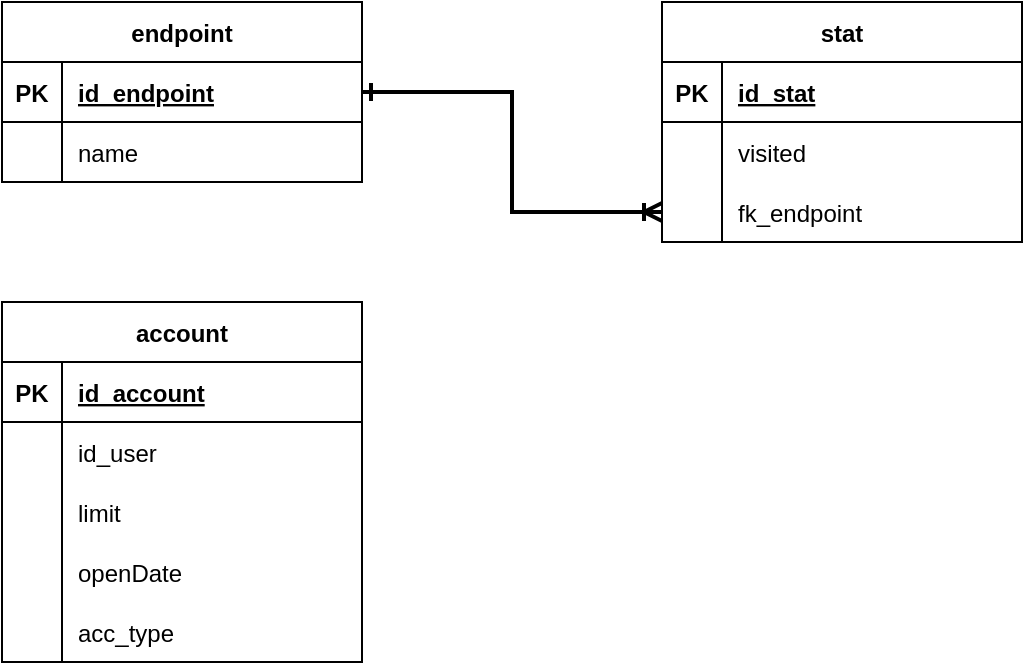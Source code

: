 <mxfile version="20.7.3"><diagram id="MrVJgG0boEN_5RBkuXI7" name="Page-1"><mxGraphModel dx="1434" dy="749" grid="1" gridSize="10" guides="1" tooltips="1" connect="1" arrows="1" fold="1" page="1" pageScale="1" pageWidth="850" pageHeight="1100" math="0" shadow="0"><root><mxCell id="0"/><mxCell id="1" parent="0"/><mxCell id="-ovDpYaP9zOGc5vQtA20-2" value="endpoint" style="shape=table;startSize=30;container=1;collapsible=1;childLayout=tableLayout;fixedRows=1;rowLines=0;fontStyle=1;align=center;resizeLast=1;" parent="1" vertex="1"><mxGeometry x="80" y="110" width="180" height="90" as="geometry"/></mxCell><mxCell id="-ovDpYaP9zOGc5vQtA20-3" value="" style="shape=tableRow;horizontal=0;startSize=0;swimlaneHead=0;swimlaneBody=0;fillColor=none;collapsible=0;dropTarget=0;points=[[0,0.5],[1,0.5]];portConstraint=eastwest;top=0;left=0;right=0;bottom=1;" parent="-ovDpYaP9zOGc5vQtA20-2" vertex="1"><mxGeometry y="30" width="180" height="30" as="geometry"/></mxCell><mxCell id="-ovDpYaP9zOGc5vQtA20-4" value="PK" style="shape=partialRectangle;connectable=0;fillColor=none;top=0;left=0;bottom=0;right=0;fontStyle=1;overflow=hidden;" parent="-ovDpYaP9zOGc5vQtA20-3" vertex="1"><mxGeometry width="30" height="30" as="geometry"><mxRectangle width="30" height="30" as="alternateBounds"/></mxGeometry></mxCell><mxCell id="-ovDpYaP9zOGc5vQtA20-5" value="id_endpoint" style="shape=partialRectangle;connectable=0;fillColor=none;top=0;left=0;bottom=0;right=0;align=left;spacingLeft=6;fontStyle=5;overflow=hidden;" parent="-ovDpYaP9zOGc5vQtA20-3" vertex="1"><mxGeometry x="30" width="150" height="30" as="geometry"><mxRectangle width="150" height="30" as="alternateBounds"/></mxGeometry></mxCell><mxCell id="-ovDpYaP9zOGc5vQtA20-6" value="" style="shape=tableRow;horizontal=0;startSize=0;swimlaneHead=0;swimlaneBody=0;fillColor=none;collapsible=0;dropTarget=0;points=[[0,0.5],[1,0.5]];portConstraint=eastwest;top=0;left=0;right=0;bottom=0;" parent="-ovDpYaP9zOGc5vQtA20-2" vertex="1"><mxGeometry y="60" width="180" height="30" as="geometry"/></mxCell><mxCell id="-ovDpYaP9zOGc5vQtA20-7" value="" style="shape=partialRectangle;connectable=0;fillColor=none;top=0;left=0;bottom=0;right=0;editable=1;overflow=hidden;" parent="-ovDpYaP9zOGc5vQtA20-6" vertex="1"><mxGeometry width="30" height="30" as="geometry"><mxRectangle width="30" height="30" as="alternateBounds"/></mxGeometry></mxCell><mxCell id="-ovDpYaP9zOGc5vQtA20-8" value="name" style="shape=partialRectangle;connectable=0;fillColor=none;top=0;left=0;bottom=0;right=0;align=left;spacingLeft=6;overflow=hidden;" parent="-ovDpYaP9zOGc5vQtA20-6" vertex="1"><mxGeometry x="30" width="150" height="30" as="geometry"><mxRectangle width="150" height="30" as="alternateBounds"/></mxGeometry></mxCell><mxCell id="-ovDpYaP9zOGc5vQtA20-15" value="stat" style="shape=table;startSize=30;container=1;collapsible=1;childLayout=tableLayout;fixedRows=1;rowLines=0;fontStyle=1;align=center;resizeLast=1;" parent="1" vertex="1"><mxGeometry x="410" y="110" width="180" height="120" as="geometry"/></mxCell><mxCell id="-ovDpYaP9zOGc5vQtA20-16" value="" style="shape=tableRow;horizontal=0;startSize=0;swimlaneHead=0;swimlaneBody=0;fillColor=none;collapsible=0;dropTarget=0;points=[[0,0.5],[1,0.5]];portConstraint=eastwest;top=0;left=0;right=0;bottom=1;" parent="-ovDpYaP9zOGc5vQtA20-15" vertex="1"><mxGeometry y="30" width="180" height="30" as="geometry"/></mxCell><mxCell id="-ovDpYaP9zOGc5vQtA20-17" value="PK" style="shape=partialRectangle;connectable=0;fillColor=none;top=0;left=0;bottom=0;right=0;fontStyle=1;overflow=hidden;" parent="-ovDpYaP9zOGc5vQtA20-16" vertex="1"><mxGeometry width="30" height="30" as="geometry"><mxRectangle width="30" height="30" as="alternateBounds"/></mxGeometry></mxCell><mxCell id="-ovDpYaP9zOGc5vQtA20-18" value="id_stat" style="shape=partialRectangle;connectable=0;fillColor=none;top=0;left=0;bottom=0;right=0;align=left;spacingLeft=6;fontStyle=5;overflow=hidden;" parent="-ovDpYaP9zOGc5vQtA20-16" vertex="1"><mxGeometry x="30" width="150" height="30" as="geometry"><mxRectangle width="150" height="30" as="alternateBounds"/></mxGeometry></mxCell><mxCell id="-ovDpYaP9zOGc5vQtA20-19" value="" style="shape=tableRow;horizontal=0;startSize=0;swimlaneHead=0;swimlaneBody=0;fillColor=none;collapsible=0;dropTarget=0;points=[[0,0.5],[1,0.5]];portConstraint=eastwest;top=0;left=0;right=0;bottom=0;" parent="-ovDpYaP9zOGc5vQtA20-15" vertex="1"><mxGeometry y="60" width="180" height="30" as="geometry"/></mxCell><mxCell id="-ovDpYaP9zOGc5vQtA20-20" value="" style="shape=partialRectangle;connectable=0;fillColor=none;top=0;left=0;bottom=0;right=0;editable=1;overflow=hidden;" parent="-ovDpYaP9zOGc5vQtA20-19" vertex="1"><mxGeometry width="30" height="30" as="geometry"><mxRectangle width="30" height="30" as="alternateBounds"/></mxGeometry></mxCell><mxCell id="-ovDpYaP9zOGc5vQtA20-21" value="visited" style="shape=partialRectangle;connectable=0;fillColor=none;top=0;left=0;bottom=0;right=0;align=left;spacingLeft=6;overflow=hidden;" parent="-ovDpYaP9zOGc5vQtA20-19" vertex="1"><mxGeometry x="30" width="150" height="30" as="geometry"><mxRectangle width="150" height="30" as="alternateBounds"/></mxGeometry></mxCell><mxCell id="-ovDpYaP9zOGc5vQtA20-22" value="" style="shape=tableRow;horizontal=0;startSize=0;swimlaneHead=0;swimlaneBody=0;fillColor=none;collapsible=0;dropTarget=0;points=[[0,0.5],[1,0.5]];portConstraint=eastwest;top=0;left=0;right=0;bottom=0;" parent="-ovDpYaP9zOGc5vQtA20-15" vertex="1"><mxGeometry y="90" width="180" height="30" as="geometry"/></mxCell><mxCell id="-ovDpYaP9zOGc5vQtA20-23" value="" style="shape=partialRectangle;connectable=0;fillColor=none;top=0;left=0;bottom=0;right=0;editable=1;overflow=hidden;" parent="-ovDpYaP9zOGc5vQtA20-22" vertex="1"><mxGeometry width="30" height="30" as="geometry"><mxRectangle width="30" height="30" as="alternateBounds"/></mxGeometry></mxCell><mxCell id="-ovDpYaP9zOGc5vQtA20-24" value="fk_endpoint" style="shape=partialRectangle;connectable=0;fillColor=none;top=0;left=0;bottom=0;right=0;align=left;spacingLeft=6;overflow=hidden;" parent="-ovDpYaP9zOGc5vQtA20-22" vertex="1"><mxGeometry x="30" width="150" height="30" as="geometry"><mxRectangle width="150" height="30" as="alternateBounds"/></mxGeometry></mxCell><mxCell id="-ovDpYaP9zOGc5vQtA20-29" style="edgeStyle=orthogonalEdgeStyle;rounded=0;orthogonalLoop=1;jettySize=auto;html=1;entryX=0;entryY=0.5;entryDx=0;entryDy=0;endArrow=ERoneToMany;endFill=0;startArrow=ERone;startFill=0;strokeWidth=2;" parent="1" source="-ovDpYaP9zOGc5vQtA20-3" target="-ovDpYaP9zOGc5vQtA20-22" edge="1"><mxGeometry relative="1" as="geometry"/></mxCell><mxCell id="-ovDpYaP9zOGc5vQtA20-30" value="account" style="shape=table;startSize=30;container=1;collapsible=1;childLayout=tableLayout;fixedRows=1;rowLines=0;fontStyle=1;align=center;resizeLast=1;" parent="1" vertex="1"><mxGeometry x="80" y="260" width="180" height="180" as="geometry"/></mxCell><mxCell id="-ovDpYaP9zOGc5vQtA20-31" value="" style="shape=tableRow;horizontal=0;startSize=0;swimlaneHead=0;swimlaneBody=0;fillColor=none;collapsible=0;dropTarget=0;points=[[0,0.5],[1,0.5]];portConstraint=eastwest;top=0;left=0;right=0;bottom=1;" parent="-ovDpYaP9zOGc5vQtA20-30" vertex="1"><mxGeometry y="30" width="180" height="30" as="geometry"/></mxCell><mxCell id="-ovDpYaP9zOGc5vQtA20-32" value="PK" style="shape=partialRectangle;connectable=0;fillColor=none;top=0;left=0;bottom=0;right=0;fontStyle=1;overflow=hidden;" parent="-ovDpYaP9zOGc5vQtA20-31" vertex="1"><mxGeometry width="30" height="30" as="geometry"><mxRectangle width="30" height="30" as="alternateBounds"/></mxGeometry></mxCell><mxCell id="-ovDpYaP9zOGc5vQtA20-33" value="id_account" style="shape=partialRectangle;connectable=0;fillColor=none;top=0;left=0;bottom=0;right=0;align=left;spacingLeft=6;fontStyle=5;overflow=hidden;" parent="-ovDpYaP9zOGc5vQtA20-31" vertex="1"><mxGeometry x="30" width="150" height="30" as="geometry"><mxRectangle width="150" height="30" as="alternateBounds"/></mxGeometry></mxCell><mxCell id="-ovDpYaP9zOGc5vQtA20-34" value="" style="shape=tableRow;horizontal=0;startSize=0;swimlaneHead=0;swimlaneBody=0;fillColor=none;collapsible=0;dropTarget=0;points=[[0,0.5],[1,0.5]];portConstraint=eastwest;top=0;left=0;right=0;bottom=0;" parent="-ovDpYaP9zOGc5vQtA20-30" vertex="1"><mxGeometry y="60" width="180" height="30" as="geometry"/></mxCell><mxCell id="-ovDpYaP9zOGc5vQtA20-35" value="" style="shape=partialRectangle;connectable=0;fillColor=none;top=0;left=0;bottom=0;right=0;editable=1;overflow=hidden;" parent="-ovDpYaP9zOGc5vQtA20-34" vertex="1"><mxGeometry width="30" height="30" as="geometry"><mxRectangle width="30" height="30" as="alternateBounds"/></mxGeometry></mxCell><mxCell id="-ovDpYaP9zOGc5vQtA20-36" value="id_user" style="shape=partialRectangle;connectable=0;fillColor=none;top=0;left=0;bottom=0;right=0;align=left;spacingLeft=6;overflow=hidden;" parent="-ovDpYaP9zOGc5vQtA20-34" vertex="1"><mxGeometry x="30" width="150" height="30" as="geometry"><mxRectangle width="150" height="30" as="alternateBounds"/></mxGeometry></mxCell><mxCell id="-ovDpYaP9zOGc5vQtA20-37" value="" style="shape=tableRow;horizontal=0;startSize=0;swimlaneHead=0;swimlaneBody=0;fillColor=none;collapsible=0;dropTarget=0;points=[[0,0.5],[1,0.5]];portConstraint=eastwest;top=0;left=0;right=0;bottom=0;" parent="-ovDpYaP9zOGc5vQtA20-30" vertex="1"><mxGeometry y="90" width="180" height="30" as="geometry"/></mxCell><mxCell id="-ovDpYaP9zOGc5vQtA20-38" value="" style="shape=partialRectangle;connectable=0;fillColor=none;top=0;left=0;bottom=0;right=0;editable=1;overflow=hidden;" parent="-ovDpYaP9zOGc5vQtA20-37" vertex="1"><mxGeometry width="30" height="30" as="geometry"><mxRectangle width="30" height="30" as="alternateBounds"/></mxGeometry></mxCell><mxCell id="-ovDpYaP9zOGc5vQtA20-39" value="limit" style="shape=partialRectangle;connectable=0;fillColor=none;top=0;left=0;bottom=0;right=0;align=left;spacingLeft=6;overflow=hidden;" parent="-ovDpYaP9zOGc5vQtA20-37" vertex="1"><mxGeometry x="30" width="150" height="30" as="geometry"><mxRectangle width="150" height="30" as="alternateBounds"/></mxGeometry></mxCell><mxCell id="-ovDpYaP9zOGc5vQtA20-40" value="" style="shape=tableRow;horizontal=0;startSize=0;swimlaneHead=0;swimlaneBody=0;fillColor=none;collapsible=0;dropTarget=0;points=[[0,0.5],[1,0.5]];portConstraint=eastwest;top=0;left=0;right=0;bottom=0;" parent="-ovDpYaP9zOGc5vQtA20-30" vertex="1"><mxGeometry y="120" width="180" height="30" as="geometry"/></mxCell><mxCell id="-ovDpYaP9zOGc5vQtA20-41" value="" style="shape=partialRectangle;connectable=0;fillColor=none;top=0;left=0;bottom=0;right=0;editable=1;overflow=hidden;" parent="-ovDpYaP9zOGc5vQtA20-40" vertex="1"><mxGeometry width="30" height="30" as="geometry"><mxRectangle width="30" height="30" as="alternateBounds"/></mxGeometry></mxCell><mxCell id="-ovDpYaP9zOGc5vQtA20-42" value="openDate" style="shape=partialRectangle;connectable=0;fillColor=none;top=0;left=0;bottom=0;right=0;align=left;spacingLeft=6;overflow=hidden;" parent="-ovDpYaP9zOGc5vQtA20-40" vertex="1"><mxGeometry x="30" width="150" height="30" as="geometry"><mxRectangle width="150" height="30" as="alternateBounds"/></mxGeometry></mxCell><mxCell id="-ovDpYaP9zOGc5vQtA20-43" value="" style="shape=tableRow;horizontal=0;startSize=0;swimlaneHead=0;swimlaneBody=0;fillColor=none;collapsible=0;dropTarget=0;points=[[0,0.5],[1,0.5]];portConstraint=eastwest;top=0;left=0;right=0;bottom=0;" parent="-ovDpYaP9zOGc5vQtA20-30" vertex="1"><mxGeometry y="150" width="180" height="30" as="geometry"/></mxCell><mxCell id="-ovDpYaP9zOGc5vQtA20-44" value="" style="shape=partialRectangle;connectable=0;fillColor=none;top=0;left=0;bottom=0;right=0;editable=1;overflow=hidden;" parent="-ovDpYaP9zOGc5vQtA20-43" vertex="1"><mxGeometry width="30" height="30" as="geometry"><mxRectangle width="30" height="30" as="alternateBounds"/></mxGeometry></mxCell><mxCell id="-ovDpYaP9zOGc5vQtA20-45" value="acc_type" style="shape=partialRectangle;connectable=0;fillColor=none;top=0;left=0;bottom=0;right=0;align=left;spacingLeft=6;overflow=hidden;" parent="-ovDpYaP9zOGc5vQtA20-43" vertex="1"><mxGeometry x="30" width="150" height="30" as="geometry"><mxRectangle width="150" height="30" as="alternateBounds"/></mxGeometry></mxCell></root></mxGraphModel></diagram></mxfile>
